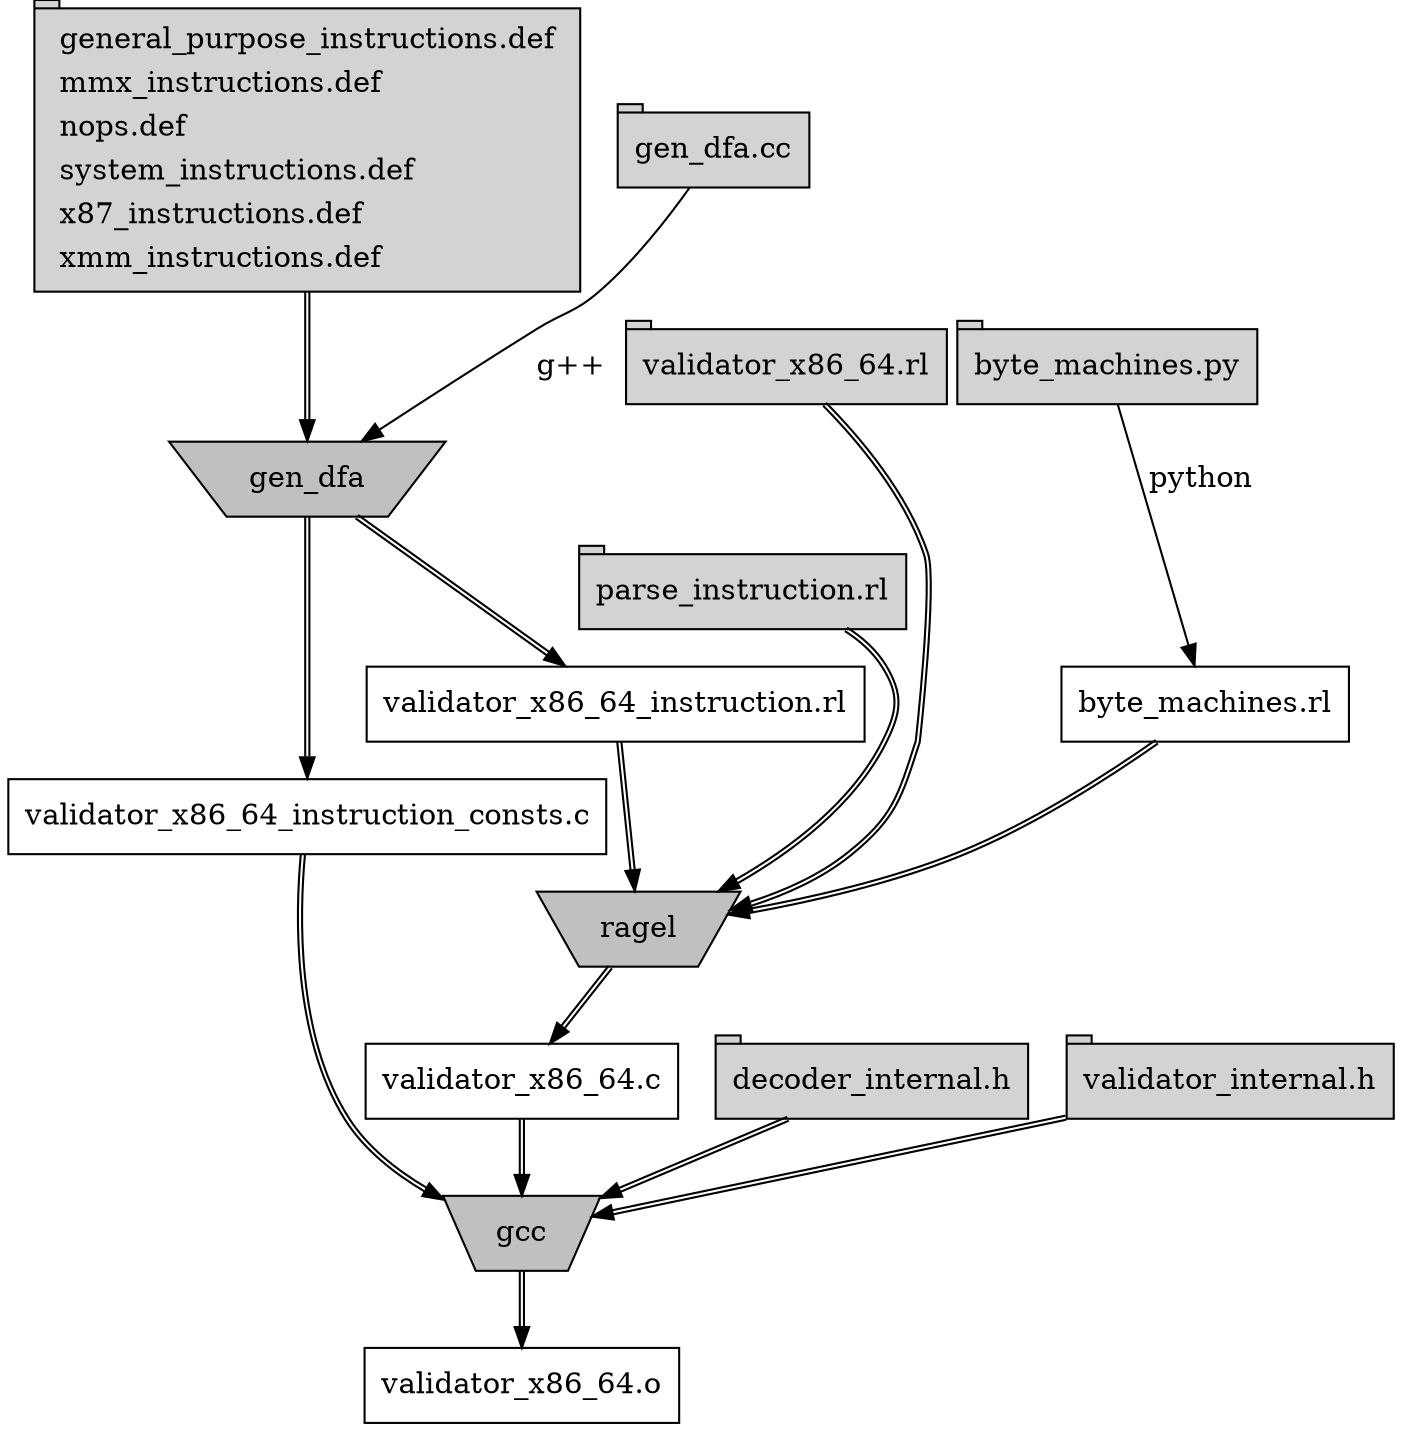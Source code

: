 digraph files64 {
	node [shape=tab];
	def_files [label=<
	  <table border="0">
	    <tr><td align="left">general_purpose_instructions.def</td></tr>
	    <tr><td align="left">mmx_instructions.def</td></tr>
	    <tr><td align="left">nops.def</td></tr>
	    <tr><td align="left">system_instructions.def</td></tr>
	    <tr><td align="left">x87_instructions.def</td></tr>
	    <tr><td align="left">xmm_instructions.def</td></tr></table>
	> style="filled" fillcolor="lightgray"];
	gen_dfa_cc [label="gen_dfa.cc" style="filled" fillcolor="lightgray"];
	byte_machines_py [label="byte_machines.py" style="filled" fillcolor="lightgray"];
	parse_instruction_rl [label="parse_instruction.rl" style="filled" fillcolor="lightgray"];
	validator_x86_64_rl [label="validator_x86_64.rl" style="filled" fillcolor="lightgray"];
	decoder_internal_h [label="decoder_internal.h" style="filled" fillcolor="lightgray"];
	validator_internal_h [label="validator_internal.h" style="filled" fillcolor="lightgray"];
	node [shape="invtrapezium"];
	gen_dfa [label="gen_dfa" style="filled" fillcolor="gray"];
	ragel [label="ragel" style="filled" fillcolor="gray"];
	gcc [label="gcc" style="filled" fillcolor="gray"];
	node [shape=rect];
	validator_x86_64_c [label="validator_x86_64.c"];
	validator_x86_64_instruction_rl [label="validator_x86_64_instruction.rl"];
	validator_x86_64_instruction_consts_c [label="validator_x86_64_instruction_consts.c"];
	byte_machines_rl [label="byte_machines.rl"];
	validator_x86_64_o [label="validator_x86_64.o"];
	def_files -> gen_dfa [color="black:black"];
	gen_dfa_cc -> gen_dfa [label="g++" weight="0"];
	gen_dfa -> validator_x86_64_instruction_rl [color="black:black"];
	gen_dfa -> validator_x86_64_instruction_consts_c [color="black:black" weight="2"];
	byte_machines_py -> byte_machines_rl [label="python" weight="0"];
	byte_machines_rl -> ragel [color="black:black"];
	parse_instruction_rl -> ragel [color="black:black" weight="0"];
	validator_x86_64_rl -> ragel [color="black:black" weight="0"];
	validator_x86_64_instruction_rl -> ragel [color="black:black"];
	ragel -> validator_x86_64_c [color="black:black"];
	validator_x86_64_instruction_consts_c -> gcc [color="black:black" weight="2"];
	validator_x86_64_c -> gcc [color="black:black"];
	decoder_internal_h -> gcc [color="black:black"];
	validator_internal_h -> gcc [color="black:black"];
	gcc -> validator_x86_64_o [color="black:black"];
}
